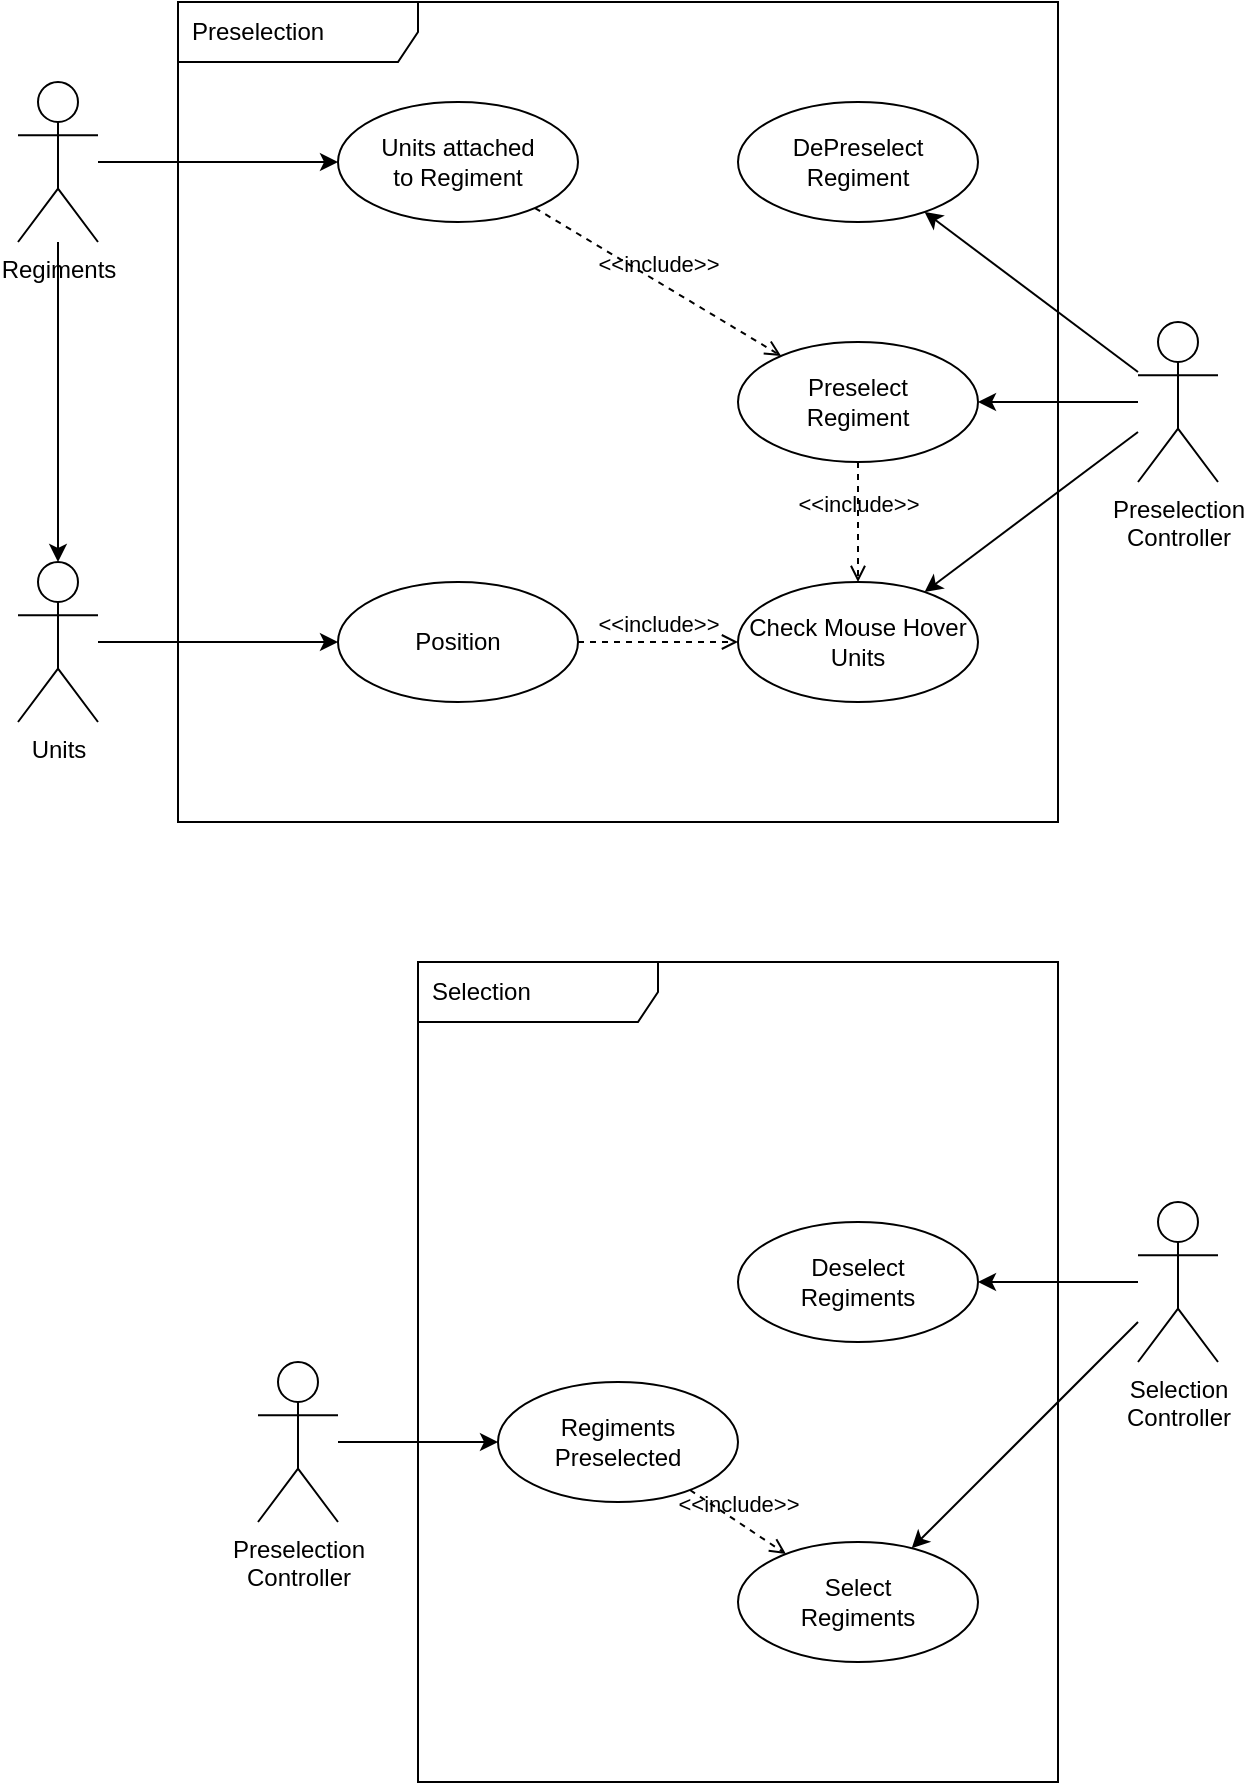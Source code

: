 <mxfile>
    <diagram id="K7pVhEMrvBA5JRgljfHY" name="Page-1">
        <mxGraphModel dx="1074" dy="753" grid="1" gridSize="10" guides="1" tooltips="1" connect="1" arrows="1" fold="1" page="1" pageScale="1" pageWidth="1169" pageHeight="827" math="0" shadow="0">
            <root>
                <mxCell id="0"/>
                <mxCell id="1" parent="0"/>
                <mxCell id="2" value="Frame" parent="0"/>
                <mxCell id="3" value="Preselection" style="shape=umlFrame;whiteSpace=wrap;html=1;width=120;height=30;boundedLbl=1;verticalAlign=middle;align=left;spacingLeft=5;" vertex="1" parent="2">
                    <mxGeometry x="200" y="40" width="440" height="410" as="geometry"/>
                </mxCell>
                <mxCell id="7" value="" style="edgeStyle=none;html=1;" edge="1" parent="2" source="5" target="6">
                    <mxGeometry relative="1" as="geometry"/>
                </mxCell>
                <mxCell id="9" style="edgeStyle=none;html=1;" edge="1" parent="2" source="5" target="8">
                    <mxGeometry relative="1" as="geometry"/>
                </mxCell>
                <mxCell id="5" value="Regiments" style="shape=umlActor;verticalLabelPosition=bottom;verticalAlign=top;html=1;" vertex="1" parent="2">
                    <mxGeometry x="120" y="80" width="40" height="80" as="geometry"/>
                </mxCell>
                <mxCell id="6" value="Units attached&lt;br&gt;to Regiment" style="ellipse;whiteSpace=wrap;html=1;verticalAlign=middle;" vertex="1" parent="2">
                    <mxGeometry x="280" y="90" width="120" height="60" as="geometry"/>
                </mxCell>
                <mxCell id="11" value="" style="edgeStyle=none;html=1;" edge="1" parent="2" source="8" target="10">
                    <mxGeometry relative="1" as="geometry"/>
                </mxCell>
                <mxCell id="8" value="Units" style="shape=umlActor;verticalLabelPosition=bottom;verticalAlign=top;html=1;" vertex="1" parent="2">
                    <mxGeometry x="120" y="320" width="40" height="80" as="geometry"/>
                </mxCell>
                <mxCell id="10" value="Position" style="ellipse;whiteSpace=wrap;html=1;verticalAlign=middle;" vertex="1" parent="2">
                    <mxGeometry x="280" y="330" width="120" height="60" as="geometry"/>
                </mxCell>
                <mxCell id="15" value="" style="edgeStyle=none;html=1;" edge="1" parent="2" source="12" target="14">
                    <mxGeometry relative="1" as="geometry"/>
                </mxCell>
                <mxCell id="42" style="edgeStyle=none;html=1;" edge="1" parent="2" source="12" target="21">
                    <mxGeometry relative="1" as="geometry"/>
                </mxCell>
                <mxCell id="43" style="edgeStyle=none;html=1;" edge="1" parent="2" source="12" target="17">
                    <mxGeometry relative="1" as="geometry"/>
                </mxCell>
                <mxCell id="12" value="Preselection&lt;br&gt;Controller" style="shape=umlActor;verticalLabelPosition=bottom;verticalAlign=top;html=1;" vertex="1" parent="2">
                    <mxGeometry x="680" y="200" width="40" height="80" as="geometry"/>
                </mxCell>
                <mxCell id="14" value="Check Mouse Hover&lt;br&gt;Units" style="ellipse;whiteSpace=wrap;html=1;verticalAlign=middle;" vertex="1" parent="2">
                    <mxGeometry x="480" y="330" width="120" height="60" as="geometry"/>
                </mxCell>
                <mxCell id="16" value="&amp;lt;&amp;lt;include&amp;gt;&amp;gt;" style="html=1;verticalAlign=bottom;labelBackgroundColor=none;endArrow=open;endFill=0;dashed=1;" edge="1" parent="2" source="10" target="14">
                    <mxGeometry width="160" relative="1" as="geometry">
                        <mxPoint x="340" y="500" as="sourcePoint"/>
                        <mxPoint x="500" y="500" as="targetPoint"/>
                    </mxGeometry>
                </mxCell>
                <mxCell id="17" value="Preselect&lt;br&gt;Regiment" style="ellipse;whiteSpace=wrap;html=1;verticalAlign=middle;" vertex="1" parent="2">
                    <mxGeometry x="480" y="210" width="120" height="60" as="geometry"/>
                </mxCell>
                <mxCell id="20" value="&amp;lt;&amp;lt;include&amp;gt;&amp;gt;" style="html=1;verticalAlign=bottom;labelBackgroundColor=none;endArrow=open;endFill=0;dashed=1;" edge="1" parent="2" source="6" target="17">
                    <mxGeometry width="160" relative="1" as="geometry">
                        <mxPoint x="740" y="250" as="sourcePoint"/>
                        <mxPoint x="900" y="250" as="targetPoint"/>
                    </mxGeometry>
                </mxCell>
                <mxCell id="21" value="DePreselect&lt;br&gt;Regiment" style="ellipse;whiteSpace=wrap;html=1;verticalAlign=middle;" vertex="1" parent="2">
                    <mxGeometry x="480" y="90" width="120" height="60" as="geometry"/>
                </mxCell>
                <mxCell id="23" value="Selection" style="shape=umlFrame;whiteSpace=wrap;html=1;width=120;height=30;boundedLbl=1;verticalAlign=middle;align=left;spacingLeft=5;" vertex="1" parent="2">
                    <mxGeometry x="320" y="520" width="320" height="410" as="geometry"/>
                </mxCell>
                <mxCell id="31" value="" style="edgeStyle=none;html=1;" edge="1" parent="2" source="32" target="33">
                    <mxGeometry relative="1" as="geometry"/>
                </mxCell>
                <mxCell id="32" value="Preselection&lt;br&gt;Controller" style="shape=umlActor;verticalLabelPosition=bottom;verticalAlign=top;html=1;" vertex="1" parent="2">
                    <mxGeometry x="240" y="720" width="40" height="80" as="geometry"/>
                </mxCell>
                <mxCell id="33" value="Regiments&lt;br&gt;Preselected" style="ellipse;whiteSpace=wrap;html=1;verticalAlign=middle;" vertex="1" parent="2">
                    <mxGeometry x="360" y="730" width="120" height="60" as="geometry"/>
                </mxCell>
                <mxCell id="34" value="" style="edgeStyle=none;html=1;" edge="1" parent="2" source="35" target="36">
                    <mxGeometry relative="1" as="geometry"/>
                </mxCell>
                <mxCell id="46" style="edgeStyle=none;html=1;" edge="1" parent="2" source="35" target="45">
                    <mxGeometry relative="1" as="geometry"/>
                </mxCell>
                <mxCell id="35" value="Selection&lt;br&gt;Controller" style="shape=umlActor;verticalLabelPosition=bottom;verticalAlign=top;html=1;" vertex="1" parent="2">
                    <mxGeometry x="680" y="640" width="40" height="80" as="geometry"/>
                </mxCell>
                <mxCell id="36" value="Select&lt;br&gt;Regiments" style="ellipse;whiteSpace=wrap;html=1;verticalAlign=middle;" vertex="1" parent="2">
                    <mxGeometry x="480" y="810" width="120" height="60" as="geometry"/>
                </mxCell>
                <mxCell id="37" value="&amp;lt;&amp;lt;include&amp;gt;&amp;gt;" style="html=1;verticalAlign=bottom;labelBackgroundColor=none;endArrow=open;endFill=0;dashed=1;" edge="1" parent="2" source="33" target="36">
                    <mxGeometry width="160" relative="1" as="geometry">
                        <mxPoint x="340" y="980" as="sourcePoint"/>
                        <mxPoint x="500" y="980" as="targetPoint"/>
                    </mxGeometry>
                </mxCell>
                <mxCell id="44" value="&amp;lt;&amp;lt;include&amp;gt;&amp;gt;" style="html=1;verticalAlign=bottom;labelBackgroundColor=none;endArrow=open;endFill=0;dashed=1;" edge="1" parent="2" source="17" target="14">
                    <mxGeometry width="160" relative="1" as="geometry">
                        <mxPoint x="388.552" y="152.988" as="sourcePoint"/>
                        <mxPoint x="511.589" y="226.953" as="targetPoint"/>
                    </mxGeometry>
                </mxCell>
                <mxCell id="45" value="Deselect&lt;br&gt;Regiments" style="ellipse;whiteSpace=wrap;html=1;verticalAlign=middle;" vertex="1" parent="2">
                    <mxGeometry x="480" y="650" width="120" height="60" as="geometry"/>
                </mxCell>
            </root>
        </mxGraphModel>
    </diagram>
</mxfile>